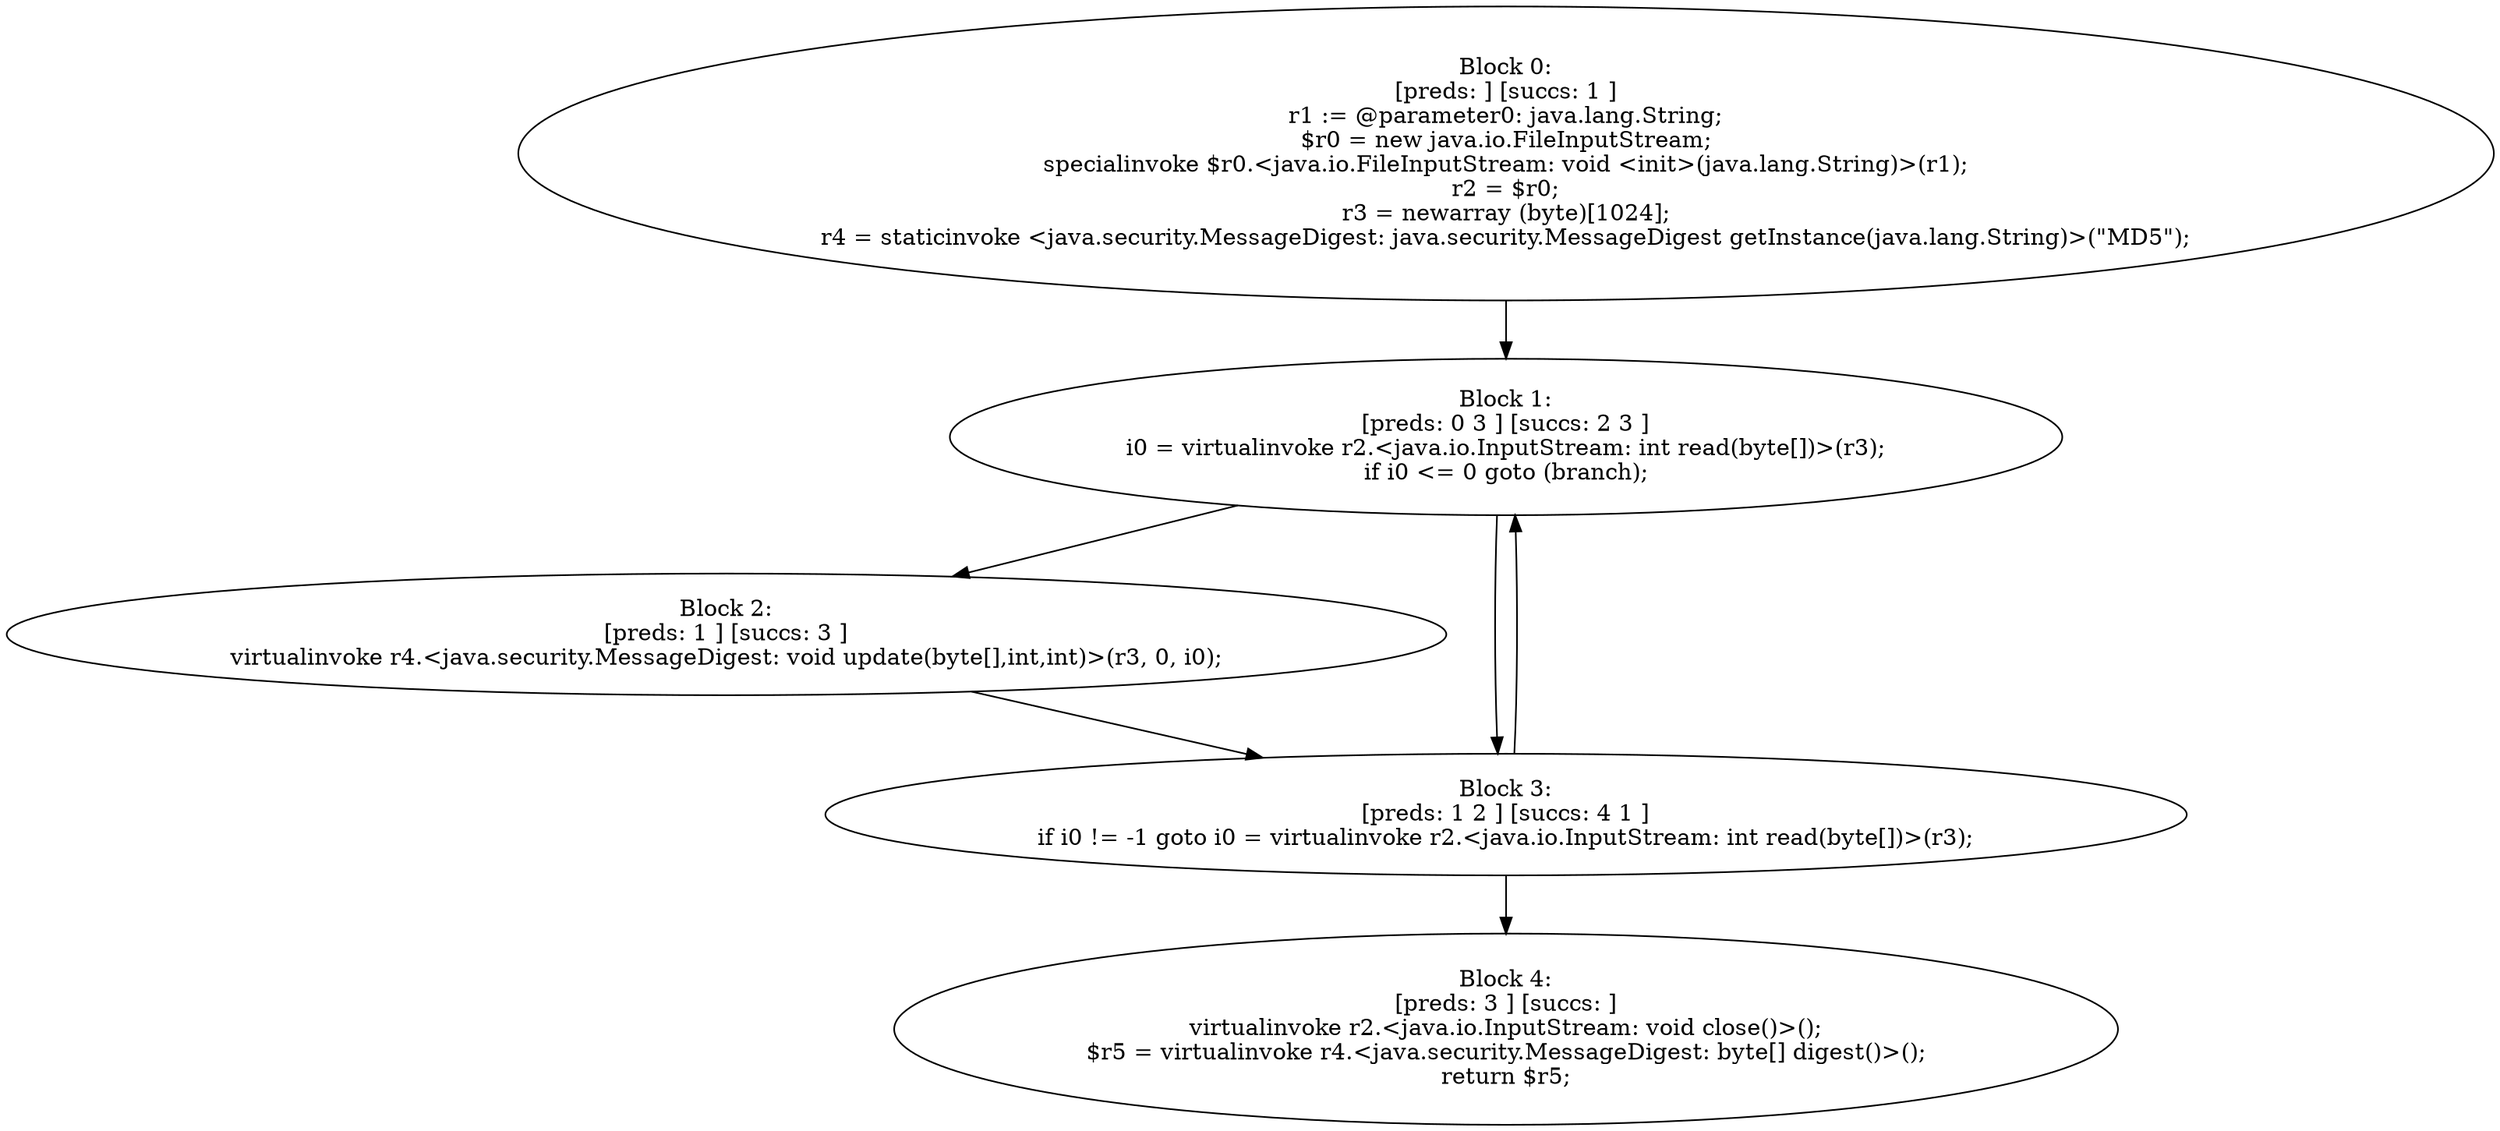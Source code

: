 digraph "unitGraph" {
    "Block 0:
[preds: ] [succs: 1 ]
r1 := @parameter0: java.lang.String;
$r0 = new java.io.FileInputStream;
specialinvoke $r0.<java.io.FileInputStream: void <init>(java.lang.String)>(r1);
r2 = $r0;
r3 = newarray (byte)[1024];
r4 = staticinvoke <java.security.MessageDigest: java.security.MessageDigest getInstance(java.lang.String)>(\"MD5\");
"
    "Block 1:
[preds: 0 3 ] [succs: 2 3 ]
i0 = virtualinvoke r2.<java.io.InputStream: int read(byte[])>(r3);
if i0 <= 0 goto (branch);
"
    "Block 2:
[preds: 1 ] [succs: 3 ]
virtualinvoke r4.<java.security.MessageDigest: void update(byte[],int,int)>(r3, 0, i0);
"
    "Block 3:
[preds: 1 2 ] [succs: 4 1 ]
if i0 != -1 goto i0 = virtualinvoke r2.<java.io.InputStream: int read(byte[])>(r3);
"
    "Block 4:
[preds: 3 ] [succs: ]
virtualinvoke r2.<java.io.InputStream: void close()>();
$r5 = virtualinvoke r4.<java.security.MessageDigest: byte[] digest()>();
return $r5;
"
    "Block 0:
[preds: ] [succs: 1 ]
r1 := @parameter0: java.lang.String;
$r0 = new java.io.FileInputStream;
specialinvoke $r0.<java.io.FileInputStream: void <init>(java.lang.String)>(r1);
r2 = $r0;
r3 = newarray (byte)[1024];
r4 = staticinvoke <java.security.MessageDigest: java.security.MessageDigest getInstance(java.lang.String)>(\"MD5\");
"->"Block 1:
[preds: 0 3 ] [succs: 2 3 ]
i0 = virtualinvoke r2.<java.io.InputStream: int read(byte[])>(r3);
if i0 <= 0 goto (branch);
";
    "Block 1:
[preds: 0 3 ] [succs: 2 3 ]
i0 = virtualinvoke r2.<java.io.InputStream: int read(byte[])>(r3);
if i0 <= 0 goto (branch);
"->"Block 2:
[preds: 1 ] [succs: 3 ]
virtualinvoke r4.<java.security.MessageDigest: void update(byte[],int,int)>(r3, 0, i0);
";
    "Block 1:
[preds: 0 3 ] [succs: 2 3 ]
i0 = virtualinvoke r2.<java.io.InputStream: int read(byte[])>(r3);
if i0 <= 0 goto (branch);
"->"Block 3:
[preds: 1 2 ] [succs: 4 1 ]
if i0 != -1 goto i0 = virtualinvoke r2.<java.io.InputStream: int read(byte[])>(r3);
";
    "Block 2:
[preds: 1 ] [succs: 3 ]
virtualinvoke r4.<java.security.MessageDigest: void update(byte[],int,int)>(r3, 0, i0);
"->"Block 3:
[preds: 1 2 ] [succs: 4 1 ]
if i0 != -1 goto i0 = virtualinvoke r2.<java.io.InputStream: int read(byte[])>(r3);
";
    "Block 3:
[preds: 1 2 ] [succs: 4 1 ]
if i0 != -1 goto i0 = virtualinvoke r2.<java.io.InputStream: int read(byte[])>(r3);
"->"Block 4:
[preds: 3 ] [succs: ]
virtualinvoke r2.<java.io.InputStream: void close()>();
$r5 = virtualinvoke r4.<java.security.MessageDigest: byte[] digest()>();
return $r5;
";
    "Block 3:
[preds: 1 2 ] [succs: 4 1 ]
if i0 != -1 goto i0 = virtualinvoke r2.<java.io.InputStream: int read(byte[])>(r3);
"->"Block 1:
[preds: 0 3 ] [succs: 2 3 ]
i0 = virtualinvoke r2.<java.io.InputStream: int read(byte[])>(r3);
if i0 <= 0 goto (branch);
";
}
